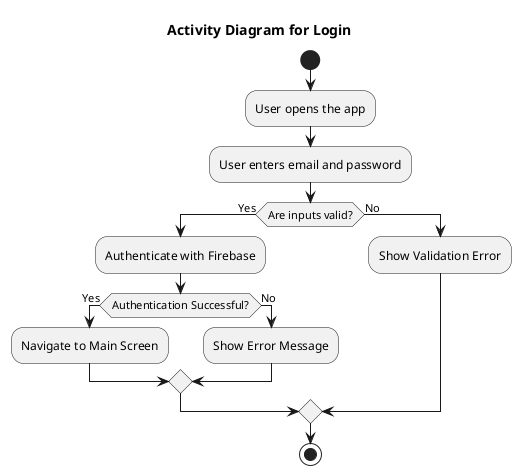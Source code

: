 @startuml
title Activity Diagram for Login

start
:User opens the app;
:User enters email and password;

if (Are inputs valid?) then (Yes)
    :Authenticate with Firebase;
    if (Authentication Successful?) then (Yes)
        :Navigate to Main Screen;
    else (No)
        :Show Error Message;
    endif
else (No)
    :Show Validation Error;
endif

stop

@enduml
